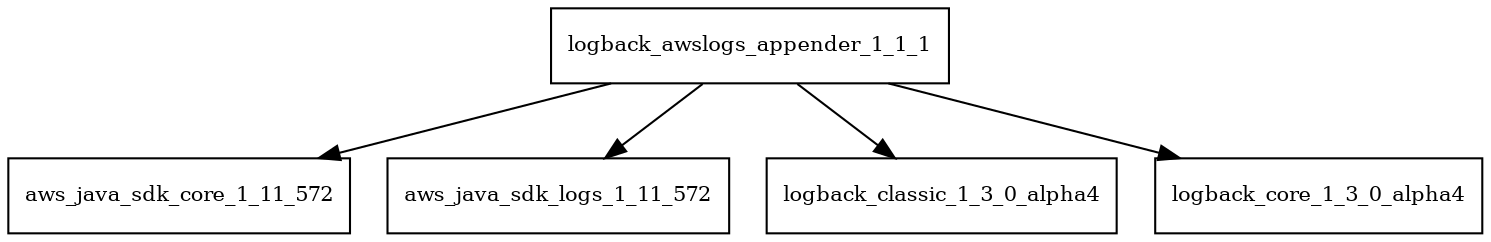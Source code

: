 digraph logback_awslogs_appender_1_1_1_dependencies {
  node [shape = box, fontsize=10.0];
  logback_awslogs_appender_1_1_1 -> aws_java_sdk_core_1_11_572;
  logback_awslogs_appender_1_1_1 -> aws_java_sdk_logs_1_11_572;
  logback_awslogs_appender_1_1_1 -> logback_classic_1_3_0_alpha4;
  logback_awslogs_appender_1_1_1 -> logback_core_1_3_0_alpha4;
}
